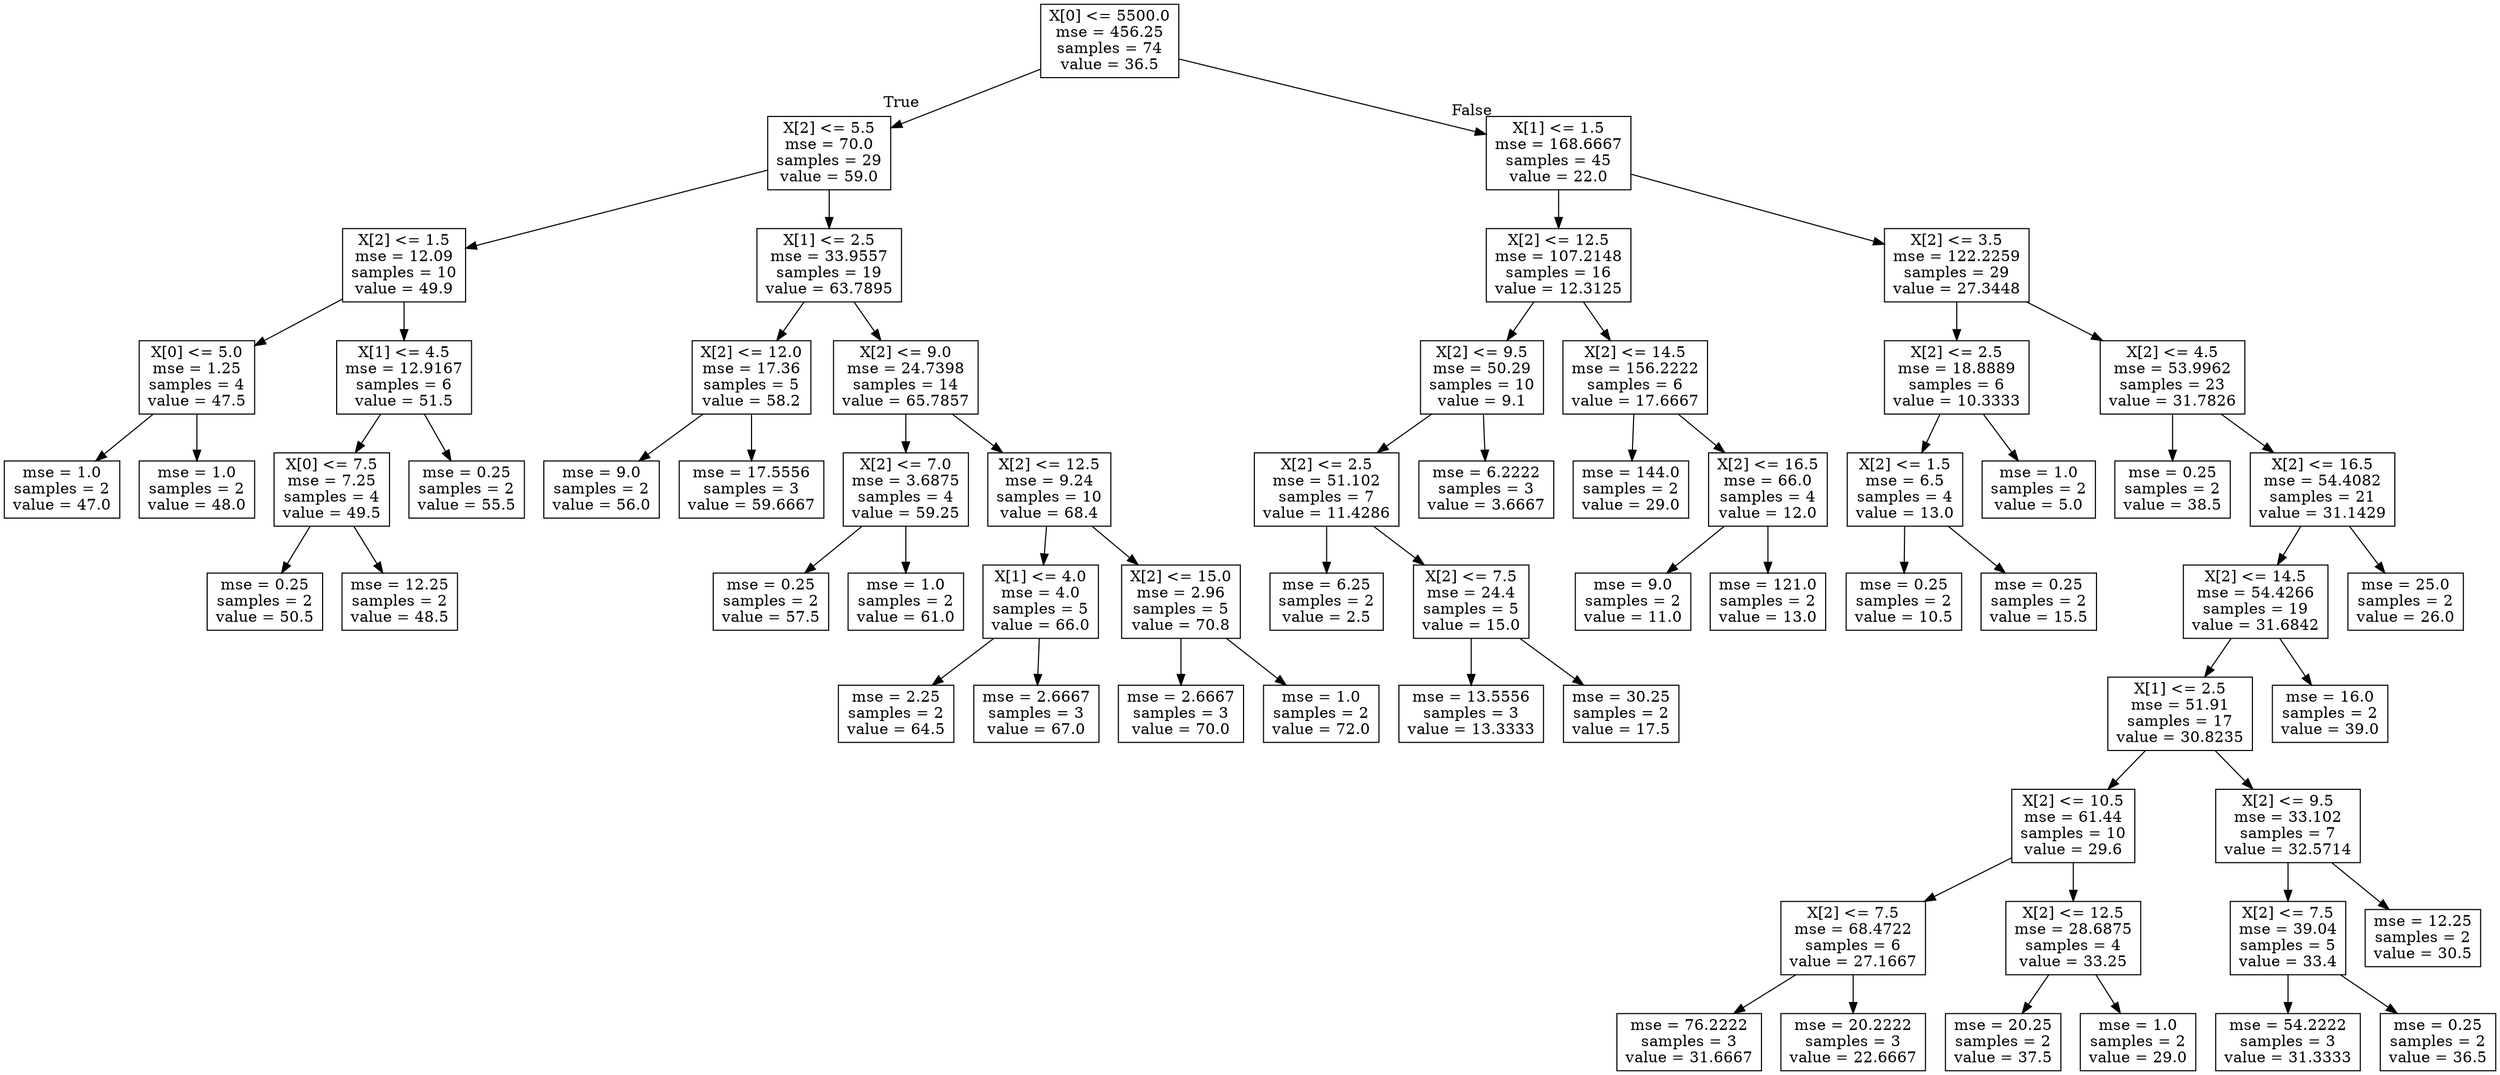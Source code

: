 digraph Tree {
node [shape=box] ;
0 [label="X[0] <= 5500.0\nmse = 456.25\nsamples = 74\nvalue = 36.5"] ;
1 [label="X[2] <= 5.5\nmse = 70.0\nsamples = 29\nvalue = 59.0"] ;
0 -> 1 [labeldistance=2.5, labelangle=45, headlabel="True"] ;
2 [label="X[2] <= 1.5\nmse = 12.09\nsamples = 10\nvalue = 49.9"] ;
1 -> 2 ;
3 [label="X[0] <= 5.0\nmse = 1.25\nsamples = 4\nvalue = 47.5"] ;
2 -> 3 ;
4 [label="mse = 1.0\nsamples = 2\nvalue = 47.0"] ;
3 -> 4 ;
5 [label="mse = 1.0\nsamples = 2\nvalue = 48.0"] ;
3 -> 5 ;
6 [label="X[1] <= 4.5\nmse = 12.9167\nsamples = 6\nvalue = 51.5"] ;
2 -> 6 ;
7 [label="X[0] <= 7.5\nmse = 7.25\nsamples = 4\nvalue = 49.5"] ;
6 -> 7 ;
8 [label="mse = 0.25\nsamples = 2\nvalue = 50.5"] ;
7 -> 8 ;
9 [label="mse = 12.25\nsamples = 2\nvalue = 48.5"] ;
7 -> 9 ;
10 [label="mse = 0.25\nsamples = 2\nvalue = 55.5"] ;
6 -> 10 ;
11 [label="X[1] <= 2.5\nmse = 33.9557\nsamples = 19\nvalue = 63.7895"] ;
1 -> 11 ;
12 [label="X[2] <= 12.0\nmse = 17.36\nsamples = 5\nvalue = 58.2"] ;
11 -> 12 ;
13 [label="mse = 9.0\nsamples = 2\nvalue = 56.0"] ;
12 -> 13 ;
14 [label="mse = 17.5556\nsamples = 3\nvalue = 59.6667"] ;
12 -> 14 ;
15 [label="X[2] <= 9.0\nmse = 24.7398\nsamples = 14\nvalue = 65.7857"] ;
11 -> 15 ;
16 [label="X[2] <= 7.0\nmse = 3.6875\nsamples = 4\nvalue = 59.25"] ;
15 -> 16 ;
17 [label="mse = 0.25\nsamples = 2\nvalue = 57.5"] ;
16 -> 17 ;
18 [label="mse = 1.0\nsamples = 2\nvalue = 61.0"] ;
16 -> 18 ;
19 [label="X[2] <= 12.5\nmse = 9.24\nsamples = 10\nvalue = 68.4"] ;
15 -> 19 ;
20 [label="X[1] <= 4.0\nmse = 4.0\nsamples = 5\nvalue = 66.0"] ;
19 -> 20 ;
21 [label="mse = 2.25\nsamples = 2\nvalue = 64.5"] ;
20 -> 21 ;
22 [label="mse = 2.6667\nsamples = 3\nvalue = 67.0"] ;
20 -> 22 ;
23 [label="X[2] <= 15.0\nmse = 2.96\nsamples = 5\nvalue = 70.8"] ;
19 -> 23 ;
24 [label="mse = 2.6667\nsamples = 3\nvalue = 70.0"] ;
23 -> 24 ;
25 [label="mse = 1.0\nsamples = 2\nvalue = 72.0"] ;
23 -> 25 ;
26 [label="X[1] <= 1.5\nmse = 168.6667\nsamples = 45\nvalue = 22.0"] ;
0 -> 26 [labeldistance=2.5, labelangle=-45, headlabel="False"] ;
27 [label="X[2] <= 12.5\nmse = 107.2148\nsamples = 16\nvalue = 12.3125"] ;
26 -> 27 ;
28 [label="X[2] <= 9.5\nmse = 50.29\nsamples = 10\nvalue = 9.1"] ;
27 -> 28 ;
29 [label="X[2] <= 2.5\nmse = 51.102\nsamples = 7\nvalue = 11.4286"] ;
28 -> 29 ;
30 [label="mse = 6.25\nsamples = 2\nvalue = 2.5"] ;
29 -> 30 ;
31 [label="X[2] <= 7.5\nmse = 24.4\nsamples = 5\nvalue = 15.0"] ;
29 -> 31 ;
32 [label="mse = 13.5556\nsamples = 3\nvalue = 13.3333"] ;
31 -> 32 ;
33 [label="mse = 30.25\nsamples = 2\nvalue = 17.5"] ;
31 -> 33 ;
34 [label="mse = 6.2222\nsamples = 3\nvalue = 3.6667"] ;
28 -> 34 ;
35 [label="X[2] <= 14.5\nmse = 156.2222\nsamples = 6\nvalue = 17.6667"] ;
27 -> 35 ;
36 [label="mse = 144.0\nsamples = 2\nvalue = 29.0"] ;
35 -> 36 ;
37 [label="X[2] <= 16.5\nmse = 66.0\nsamples = 4\nvalue = 12.0"] ;
35 -> 37 ;
38 [label="mse = 9.0\nsamples = 2\nvalue = 11.0"] ;
37 -> 38 ;
39 [label="mse = 121.0\nsamples = 2\nvalue = 13.0"] ;
37 -> 39 ;
40 [label="X[2] <= 3.5\nmse = 122.2259\nsamples = 29\nvalue = 27.3448"] ;
26 -> 40 ;
41 [label="X[2] <= 2.5\nmse = 18.8889\nsamples = 6\nvalue = 10.3333"] ;
40 -> 41 ;
42 [label="X[2] <= 1.5\nmse = 6.5\nsamples = 4\nvalue = 13.0"] ;
41 -> 42 ;
43 [label="mse = 0.25\nsamples = 2\nvalue = 10.5"] ;
42 -> 43 ;
44 [label="mse = 0.25\nsamples = 2\nvalue = 15.5"] ;
42 -> 44 ;
45 [label="mse = 1.0\nsamples = 2\nvalue = 5.0"] ;
41 -> 45 ;
46 [label="X[2] <= 4.5\nmse = 53.9962\nsamples = 23\nvalue = 31.7826"] ;
40 -> 46 ;
47 [label="mse = 0.25\nsamples = 2\nvalue = 38.5"] ;
46 -> 47 ;
48 [label="X[2] <= 16.5\nmse = 54.4082\nsamples = 21\nvalue = 31.1429"] ;
46 -> 48 ;
49 [label="X[2] <= 14.5\nmse = 54.4266\nsamples = 19\nvalue = 31.6842"] ;
48 -> 49 ;
50 [label="X[1] <= 2.5\nmse = 51.91\nsamples = 17\nvalue = 30.8235"] ;
49 -> 50 ;
51 [label="X[2] <= 10.5\nmse = 61.44\nsamples = 10\nvalue = 29.6"] ;
50 -> 51 ;
52 [label="X[2] <= 7.5\nmse = 68.4722\nsamples = 6\nvalue = 27.1667"] ;
51 -> 52 ;
53 [label="mse = 76.2222\nsamples = 3\nvalue = 31.6667"] ;
52 -> 53 ;
54 [label="mse = 20.2222\nsamples = 3\nvalue = 22.6667"] ;
52 -> 54 ;
55 [label="X[2] <= 12.5\nmse = 28.6875\nsamples = 4\nvalue = 33.25"] ;
51 -> 55 ;
56 [label="mse = 20.25\nsamples = 2\nvalue = 37.5"] ;
55 -> 56 ;
57 [label="mse = 1.0\nsamples = 2\nvalue = 29.0"] ;
55 -> 57 ;
58 [label="X[2] <= 9.5\nmse = 33.102\nsamples = 7\nvalue = 32.5714"] ;
50 -> 58 ;
59 [label="X[2] <= 7.5\nmse = 39.04\nsamples = 5\nvalue = 33.4"] ;
58 -> 59 ;
60 [label="mse = 54.2222\nsamples = 3\nvalue = 31.3333"] ;
59 -> 60 ;
61 [label="mse = 0.25\nsamples = 2\nvalue = 36.5"] ;
59 -> 61 ;
62 [label="mse = 12.25\nsamples = 2\nvalue = 30.5"] ;
58 -> 62 ;
63 [label="mse = 16.0\nsamples = 2\nvalue = 39.0"] ;
49 -> 63 ;
64 [label="mse = 25.0\nsamples = 2\nvalue = 26.0"] ;
48 -> 64 ;
}